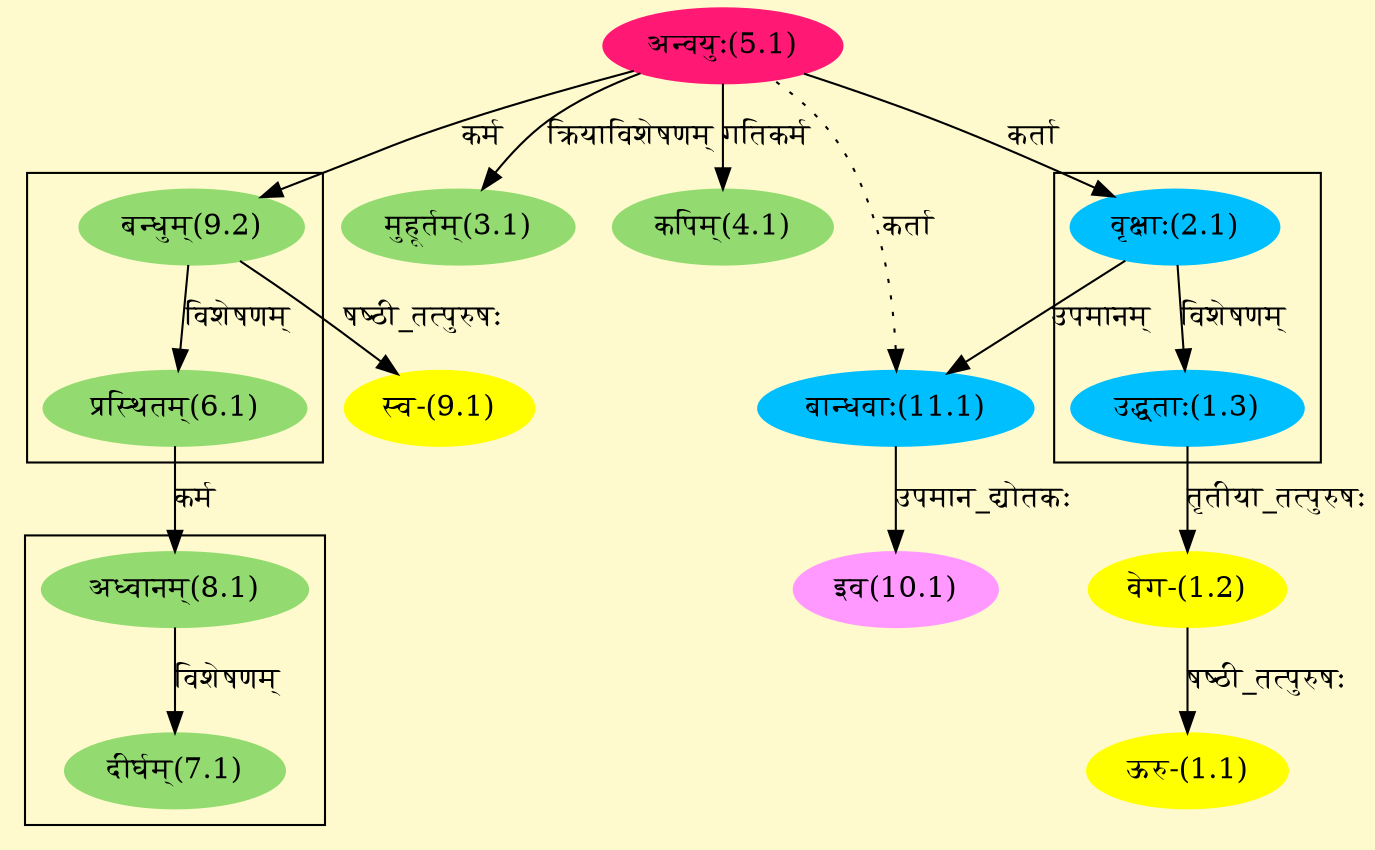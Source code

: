 digraph G{
rankdir=BT;
 compound=true;
 bgcolor="lemonchiffon1";

subgraph cluster_1{
Node1_3 [style=filled, color="#00BFFF" label = "उद्धताः(1.3)"]
Node2_1 [style=filled, color="#00BFFF" label = "वृक्षाः(2.1)"]

}

subgraph cluster_2{
Node6_1 [style=filled, color="#93DB70" label = "प्रस्थितम्(6.1)"]
Node9_2 [style=filled, color="#93DB70" label = "बन्धुम्(9.2)"]

}

subgraph cluster_3{
Node7_1 [style=filled, color="#93DB70" label = "दीर्घम्(7.1)"]
Node8_1 [style=filled, color="#93DB70" label = "अध्वानम्(8.1)"]

}
Node1_1 [style=filled, color="#FFFF00" label = "ऊरु-(1.1)"]
Node1_2 [style=filled, color="#FFFF00" label = "वेग-(1.2)"]
Node1_3 [style=filled, color="#00BFFF" label = "उद्धताः(1.3)"]
Node2_1 [style=filled, color="#00BFFF" label = "वृक्षाः(2.1)"]
Node5_1 [style=filled, color="#FF1975" label = "अन्वयुः(5.1)"]
Node3_1 [style=filled, color="#93DB70" label = "मुहूर्तम्(3.1)"]
Node4_1 [style=filled, color="#93DB70" label = "कपिम्(4.1)"]
Node [style=filled, color="" label = "()"]
Node8_1 [style=filled, color="#93DB70" label = "अध्वानम्(8.1)"]
Node6_1 [style=filled, color="#93DB70" label = "प्रस्थितम्(6.1)"]
Node9_1 [style=filled, color="#FFFF00" label = "स्व-(9.1)"]
Node9_2 [style=filled, color="#93DB70" label = "बन्धुम्(9.2)"]
Node10_1 [style=filled, color="#FF99FF" label = "इव(10.1)"]
Node11_1 [style=filled, color="#00BFFF" label = "बान्धवाः(11.1)"]
/* Start of Relations section */

Node1_1 -> Node1_2 [  label="षष्ठी_तत्पुरुषः"  dir="back" ]
Node1_2 -> Node1_3 [  label="तृतीया_तत्पुरुषः"  dir="back" ]
Node1_3 -> Node2_1 [  label="विशेषणम्"  dir="back" ]
Node2_1 -> Node5_1 [  label="कर्ता"  dir="back" ]
Node3_1 -> Node5_1 [  label="क्रियाविशेषणम्"  dir="back" ]
Node4_1 -> Node5_1 [  label="गतिकर्म"  dir="back" ]
Node6_1 -> Node9_2 [  label="विशेषणम्"  dir="back" ]
Node7_1 -> Node8_1 [  label="विशेषणम्"  dir="back" ]
Node8_1 -> Node6_1 [  label="कर्म"  dir="back" ]
Node9_1 -> Node9_2 [  label="षष्ठी_तत्पुरुषः"  dir="back" ]
Node9_2 -> Node5_1 [  label="कर्म"  dir="back" ]
Node10_1 -> Node11_1 [  label="उपमान_द्योतकः"  dir="back" ]
Node11_1 -> Node2_1 [  label="उपमानम्"  dir="back" ]
Node11_1 -> Node5_1 [ style=dotted label="कर्ता"  dir="back" ]
}
